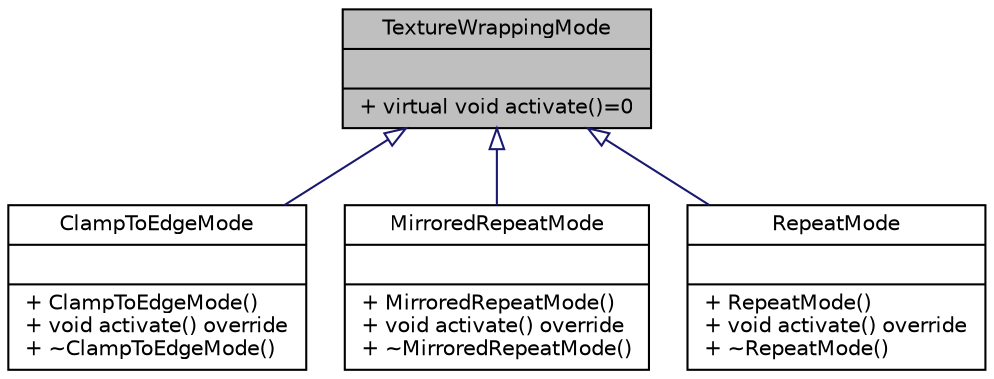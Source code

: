 digraph "TextureWrappingMode"
{
 // INTERACTIVE_SVG=YES
 // LATEX_PDF_SIZE
  bgcolor="transparent";
  edge [fontname="Helvetica",fontsize="10",labelfontname="Helvetica",labelfontsize="10"];
  node [fontname="Helvetica",fontsize="10",shape=record];
  Node1 [label="{TextureWrappingMode\n||+ virtual void activate()=0\l}",height=0.2,width=0.4,color="black", fillcolor="grey75", style="filled", fontcolor="black",tooltip=" "];
  Node1 -> Node2 [dir="back",color="midnightblue",fontsize="10",style="solid",arrowtail="onormal",fontname="Helvetica"];
  Node2 [label="{ClampToEdgeMode\n||+  ClampToEdgeMode()\l+ void activate() override\l+  ~ClampToEdgeMode()\l}",height=0.2,width=0.4,color="black",URL="$d9/de4/class_clamp_to_edge_mode.html",tooltip=" "];
  Node1 -> Node3 [dir="back",color="midnightblue",fontsize="10",style="solid",arrowtail="onormal",fontname="Helvetica"];
  Node3 [label="{MirroredRepeatMode\n||+  MirroredRepeatMode()\l+ void activate() override\l+  ~MirroredRepeatMode()\l}",height=0.2,width=0.4,color="black",URL="$d3/dbb/class_mirrored_repeat_mode.html",tooltip=" "];
  Node1 -> Node4 [dir="back",color="midnightblue",fontsize="10",style="solid",arrowtail="onormal",fontname="Helvetica"];
  Node4 [label="{RepeatMode\n||+  RepeatMode()\l+ void activate() override\l+  ~RepeatMode()\l}",height=0.2,width=0.4,color="black",URL="$d3/d30/class_repeat_mode.html",tooltip=" "];
}
